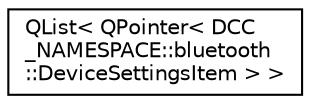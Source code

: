 digraph "类继承关系图"
{
  edge [fontname="Helvetica",fontsize="10",labelfontname="Helvetica",labelfontsize="10"];
  node [fontname="Helvetica",fontsize="10",shape=record];
  rankdir="LR";
  Node0 [label="QList\< QPointer\< DCC\l_NAMESPACE::bluetooth\l::DeviceSettingsItem \> \>",height=0.2,width=0.4,color="black", fillcolor="white", style="filled",URL="$class_q_list.html"];
}
